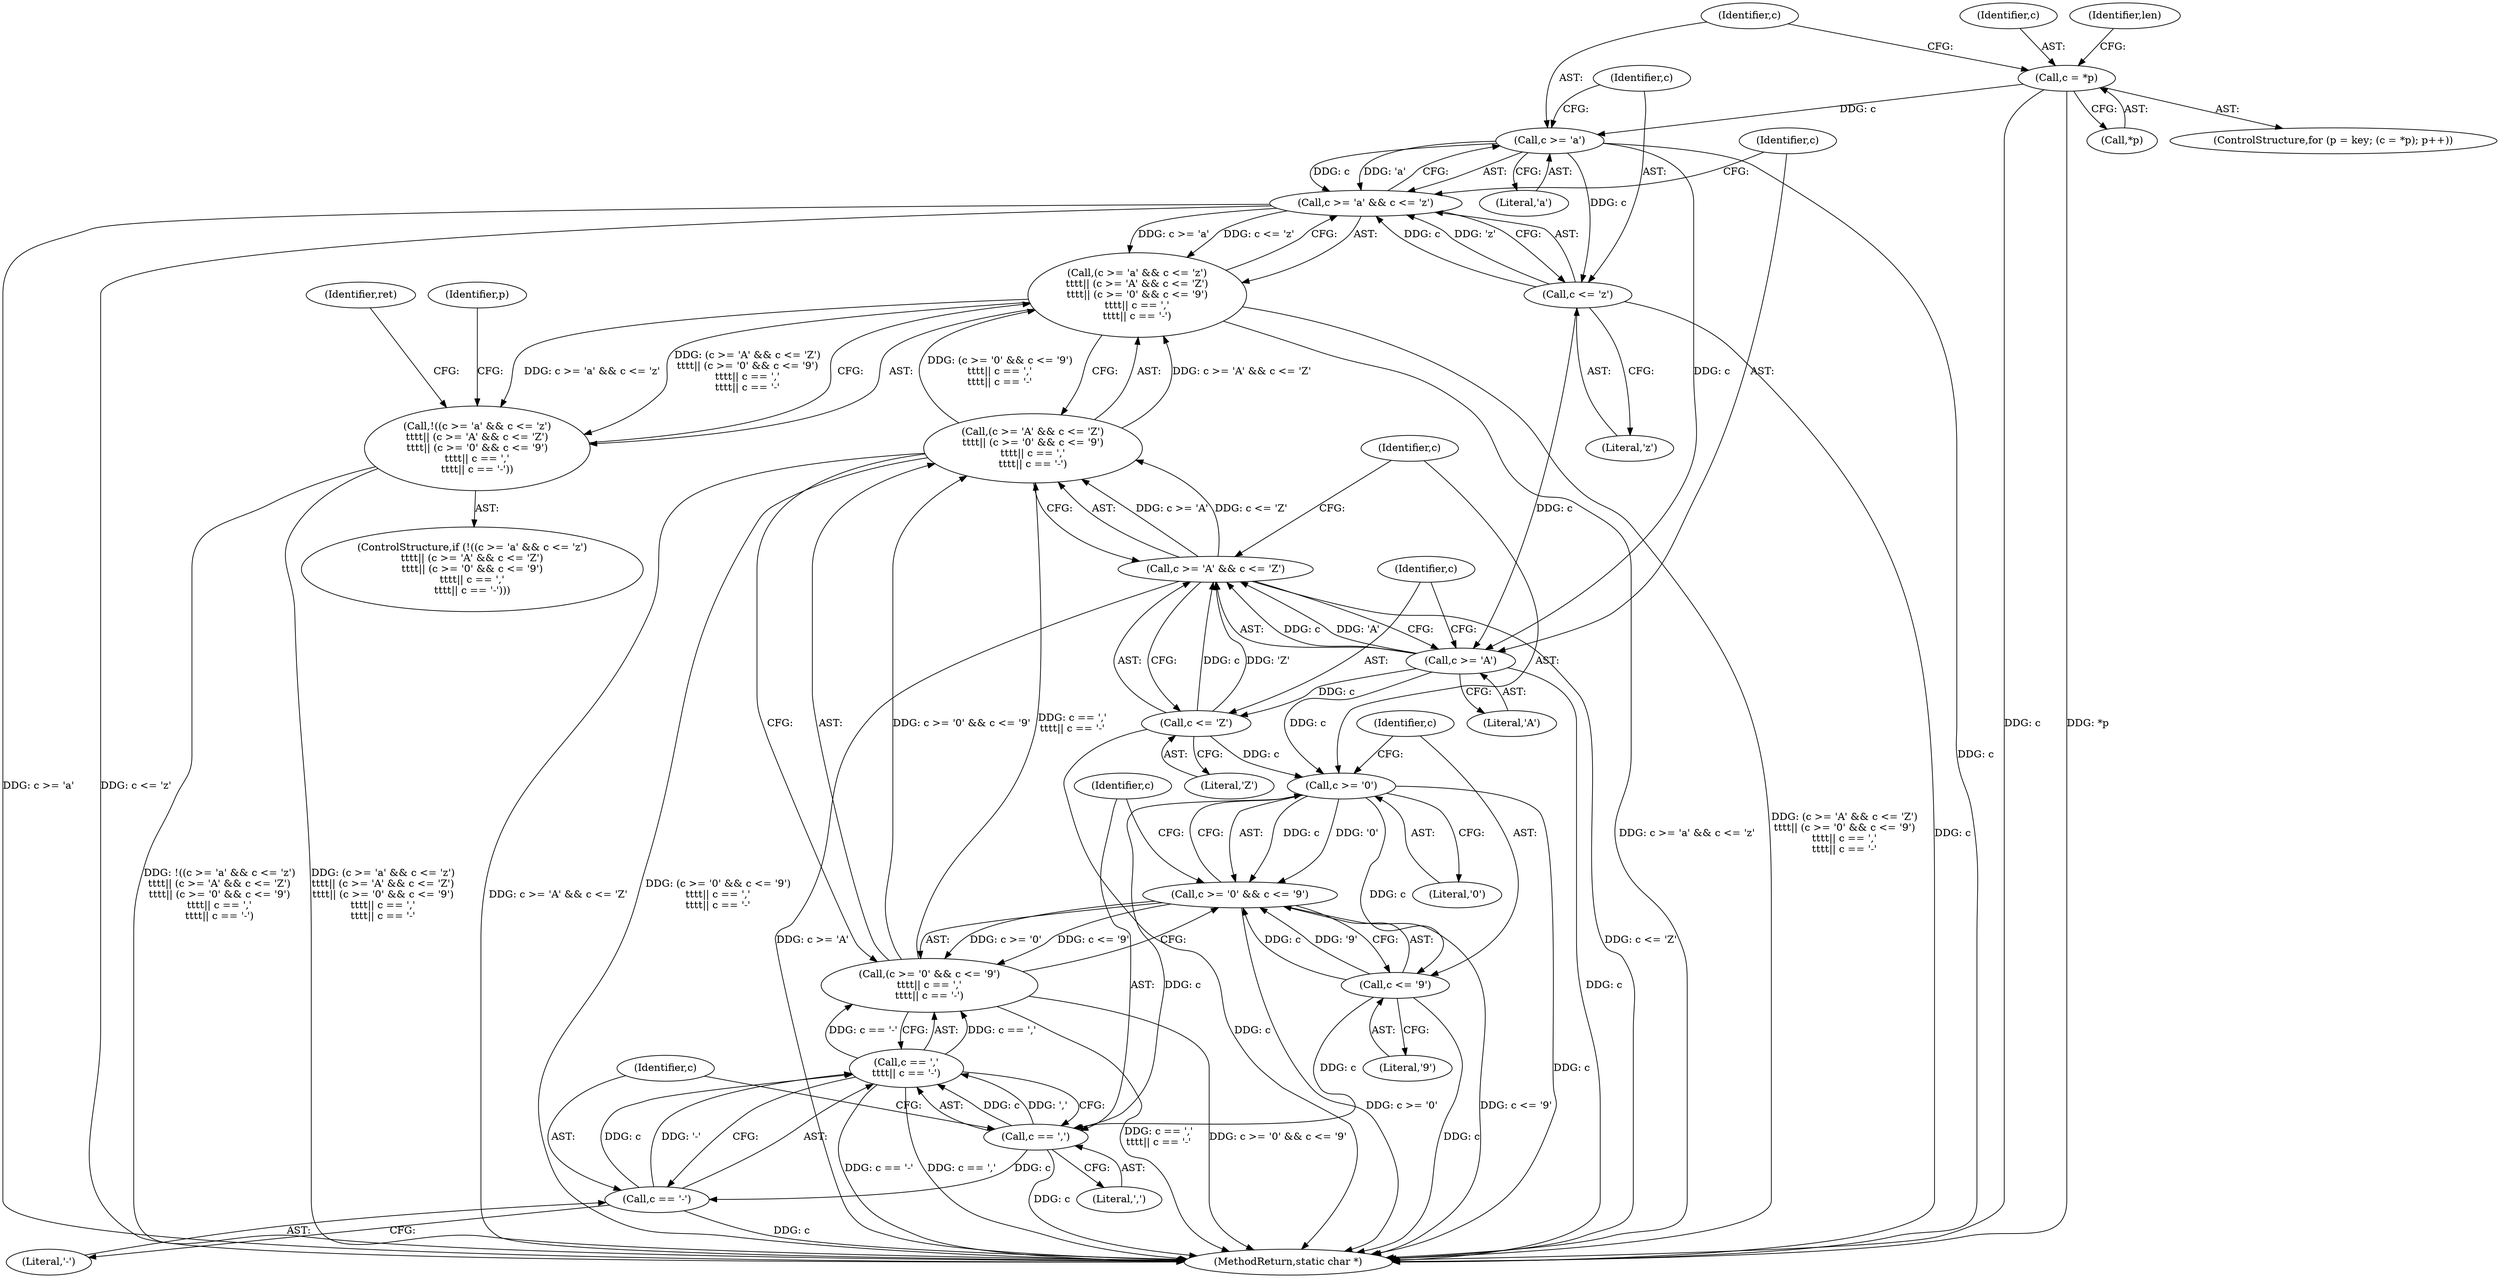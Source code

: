 digraph "0_php_25e8fcc88fa20dc9d4c47184471003f436927cde@pointer" {
"1000122" [label="(Call,c = *p)"];
"1000133" [label="(Call,c >= 'a')"];
"1000132" [label="(Call,c >= 'a' && c <= 'z')"];
"1000131" [label="(Call,(c >= 'a' && c <= 'z')\n\t\t\t\t|| (c >= 'A' && c <= 'Z')\n\t\t\t\t|| (c >= '0' && c <= '9')\n\t\t\t\t|| c == ','\n\t\t\t\t|| c == '-')"];
"1000130" [label="(Call,!((c >= 'a' && c <= 'z')\n\t\t\t\t|| (c >= 'A' && c <= 'Z')\n\t\t\t\t|| (c >= '0' && c <= '9')\n\t\t\t\t|| c == ','\n\t\t\t\t|| c == '-'))"];
"1000136" [label="(Call,c <= 'z')"];
"1000141" [label="(Call,c >= 'A')"];
"1000140" [label="(Call,c >= 'A' && c <= 'Z')"];
"1000139" [label="(Call,(c >= 'A' && c <= 'Z')\n\t\t\t\t|| (c >= '0' && c <= '9')\n\t\t\t\t|| c == ','\n\t\t\t\t|| c == '-')"];
"1000144" [label="(Call,c <= 'Z')"];
"1000149" [label="(Call,c >= '0')"];
"1000148" [label="(Call,c >= '0' && c <= '9')"];
"1000147" [label="(Call,(c >= '0' && c <= '9')\n\t\t\t\t|| c == ','\n\t\t\t\t|| c == '-')"];
"1000152" [label="(Call,c <= '9')"];
"1000156" [label="(Call,c == ',')"];
"1000155" [label="(Call,c == ','\n\t\t\t\t|| c == '-')"];
"1000159" [label="(Call,c == '-')"];
"1000150" [label="(Identifier,c)"];
"1000137" [label="(Identifier,c)"];
"1000124" [label="(Call,*p)"];
"1000141" [label="(Call,c >= 'A')"];
"1000149" [label="(Call,c >= '0')"];
"1000151" [label="(Literal,'0')"];
"1000147" [label="(Call,(c >= '0' && c <= '9')\n\t\t\t\t|| c == ','\n\t\t\t\t|| c == '-')"];
"1000146" [label="(Literal,'Z')"];
"1000504" [label="(MethodReturn,static char *)"];
"1000153" [label="(Identifier,c)"];
"1000160" [label="(Identifier,c)"];
"1000129" [label="(ControlStructure,if (!((c >= 'a' && c <= 'z')\n\t\t\t\t|| (c >= 'A' && c <= 'Z')\n\t\t\t\t|| (c >= '0' && c <= '9')\n\t\t\t\t|| c == ','\n\t\t\t\t|| c == '-')))"];
"1000156" [label="(Call,c == ',')"];
"1000164" [label="(Identifier,ret)"];
"1000122" [label="(Call,c = *p)"];
"1000127" [label="(Identifier,p)"];
"1000152" [label="(Call,c <= '9')"];
"1000118" [label="(ControlStructure,for (p = key; (c = *p); p++))"];
"1000157" [label="(Identifier,c)"];
"1000139" [label="(Call,(c >= 'A' && c <= 'Z')\n\t\t\t\t|| (c >= '0' && c <= '9')\n\t\t\t\t|| c == ','\n\t\t\t\t|| c == '-')"];
"1000159" [label="(Call,c == '-')"];
"1000161" [label="(Literal,'-')"];
"1000143" [label="(Literal,'A')"];
"1000136" [label="(Call,c <= 'z')"];
"1000131" [label="(Call,(c >= 'a' && c <= 'z')\n\t\t\t\t|| (c >= 'A' && c <= 'Z')\n\t\t\t\t|| (c >= '0' && c <= '9')\n\t\t\t\t|| c == ','\n\t\t\t\t|| c == '-')"];
"1000132" [label="(Call,c >= 'a' && c <= 'z')"];
"1000148" [label="(Call,c >= '0' && c <= '9')"];
"1000123" [label="(Identifier,c)"];
"1000133" [label="(Call,c >= 'a')"];
"1000155" [label="(Call,c == ','\n\t\t\t\t|| c == '-')"];
"1000158" [label="(Literal,',')"];
"1000138" [label="(Literal,'z')"];
"1000134" [label="(Identifier,c)"];
"1000145" [label="(Identifier,c)"];
"1000140" [label="(Call,c >= 'A' && c <= 'Z')"];
"1000154" [label="(Literal,'9')"];
"1000142" [label="(Identifier,c)"];
"1000135" [label="(Literal,'a')"];
"1000168" [label="(Identifier,len)"];
"1000144" [label="(Call,c <= 'Z')"];
"1000130" [label="(Call,!((c >= 'a' && c <= 'z')\n\t\t\t\t|| (c >= 'A' && c <= 'Z')\n\t\t\t\t|| (c >= '0' && c <= '9')\n\t\t\t\t|| c == ','\n\t\t\t\t|| c == '-'))"];
"1000122" -> "1000118"  [label="AST: "];
"1000122" -> "1000124"  [label="CFG: "];
"1000123" -> "1000122"  [label="AST: "];
"1000124" -> "1000122"  [label="AST: "];
"1000134" -> "1000122"  [label="CFG: "];
"1000168" -> "1000122"  [label="CFG: "];
"1000122" -> "1000504"  [label="DDG: c"];
"1000122" -> "1000504"  [label="DDG: *p"];
"1000122" -> "1000133"  [label="DDG: c"];
"1000133" -> "1000132"  [label="AST: "];
"1000133" -> "1000135"  [label="CFG: "];
"1000134" -> "1000133"  [label="AST: "];
"1000135" -> "1000133"  [label="AST: "];
"1000137" -> "1000133"  [label="CFG: "];
"1000132" -> "1000133"  [label="CFG: "];
"1000133" -> "1000504"  [label="DDG: c"];
"1000133" -> "1000132"  [label="DDG: c"];
"1000133" -> "1000132"  [label="DDG: 'a'"];
"1000133" -> "1000136"  [label="DDG: c"];
"1000133" -> "1000141"  [label="DDG: c"];
"1000132" -> "1000131"  [label="AST: "];
"1000132" -> "1000136"  [label="CFG: "];
"1000136" -> "1000132"  [label="AST: "];
"1000142" -> "1000132"  [label="CFG: "];
"1000131" -> "1000132"  [label="CFG: "];
"1000132" -> "1000504"  [label="DDG: c >= 'a'"];
"1000132" -> "1000504"  [label="DDG: c <= 'z'"];
"1000132" -> "1000131"  [label="DDG: c >= 'a'"];
"1000132" -> "1000131"  [label="DDG: c <= 'z'"];
"1000136" -> "1000132"  [label="DDG: c"];
"1000136" -> "1000132"  [label="DDG: 'z'"];
"1000131" -> "1000130"  [label="AST: "];
"1000131" -> "1000139"  [label="CFG: "];
"1000139" -> "1000131"  [label="AST: "];
"1000130" -> "1000131"  [label="CFG: "];
"1000131" -> "1000504"  [label="DDG: c >= 'a' && c <= 'z'"];
"1000131" -> "1000504"  [label="DDG: (c >= 'A' && c <= 'Z')\n\t\t\t\t|| (c >= '0' && c <= '9')\n\t\t\t\t|| c == ','\n\t\t\t\t|| c == '-'"];
"1000131" -> "1000130"  [label="DDG: c >= 'a' && c <= 'z'"];
"1000131" -> "1000130"  [label="DDG: (c >= 'A' && c <= 'Z')\n\t\t\t\t|| (c >= '0' && c <= '9')\n\t\t\t\t|| c == ','\n\t\t\t\t|| c == '-'"];
"1000139" -> "1000131"  [label="DDG: c >= 'A' && c <= 'Z'"];
"1000139" -> "1000131"  [label="DDG: (c >= '0' && c <= '9')\n\t\t\t\t|| c == ','\n\t\t\t\t|| c == '-'"];
"1000130" -> "1000129"  [label="AST: "];
"1000164" -> "1000130"  [label="CFG: "];
"1000127" -> "1000130"  [label="CFG: "];
"1000130" -> "1000504"  [label="DDG: !((c >= 'a' && c <= 'z')\n\t\t\t\t|| (c >= 'A' && c <= 'Z')\n\t\t\t\t|| (c >= '0' && c <= '9')\n\t\t\t\t|| c == ','\n\t\t\t\t|| c == '-')"];
"1000130" -> "1000504"  [label="DDG: (c >= 'a' && c <= 'z')\n\t\t\t\t|| (c >= 'A' && c <= 'Z')\n\t\t\t\t|| (c >= '0' && c <= '9')\n\t\t\t\t|| c == ','\n\t\t\t\t|| c == '-'"];
"1000136" -> "1000138"  [label="CFG: "];
"1000137" -> "1000136"  [label="AST: "];
"1000138" -> "1000136"  [label="AST: "];
"1000136" -> "1000504"  [label="DDG: c"];
"1000136" -> "1000141"  [label="DDG: c"];
"1000141" -> "1000140"  [label="AST: "];
"1000141" -> "1000143"  [label="CFG: "];
"1000142" -> "1000141"  [label="AST: "];
"1000143" -> "1000141"  [label="AST: "];
"1000145" -> "1000141"  [label="CFG: "];
"1000140" -> "1000141"  [label="CFG: "];
"1000141" -> "1000504"  [label="DDG: c"];
"1000141" -> "1000140"  [label="DDG: c"];
"1000141" -> "1000140"  [label="DDG: 'A'"];
"1000141" -> "1000144"  [label="DDG: c"];
"1000141" -> "1000149"  [label="DDG: c"];
"1000140" -> "1000139"  [label="AST: "];
"1000140" -> "1000144"  [label="CFG: "];
"1000144" -> "1000140"  [label="AST: "];
"1000150" -> "1000140"  [label="CFG: "];
"1000139" -> "1000140"  [label="CFG: "];
"1000140" -> "1000504"  [label="DDG: c >= 'A'"];
"1000140" -> "1000504"  [label="DDG: c <= 'Z'"];
"1000140" -> "1000139"  [label="DDG: c >= 'A'"];
"1000140" -> "1000139"  [label="DDG: c <= 'Z'"];
"1000144" -> "1000140"  [label="DDG: c"];
"1000144" -> "1000140"  [label="DDG: 'Z'"];
"1000139" -> "1000147"  [label="CFG: "];
"1000147" -> "1000139"  [label="AST: "];
"1000139" -> "1000504"  [label="DDG: c >= 'A' && c <= 'Z'"];
"1000139" -> "1000504"  [label="DDG: (c >= '0' && c <= '9')\n\t\t\t\t|| c == ','\n\t\t\t\t|| c == '-'"];
"1000147" -> "1000139"  [label="DDG: c >= '0' && c <= '9'"];
"1000147" -> "1000139"  [label="DDG: c == ','\n\t\t\t\t|| c == '-'"];
"1000144" -> "1000146"  [label="CFG: "];
"1000145" -> "1000144"  [label="AST: "];
"1000146" -> "1000144"  [label="AST: "];
"1000144" -> "1000504"  [label="DDG: c"];
"1000144" -> "1000149"  [label="DDG: c"];
"1000149" -> "1000148"  [label="AST: "];
"1000149" -> "1000151"  [label="CFG: "];
"1000150" -> "1000149"  [label="AST: "];
"1000151" -> "1000149"  [label="AST: "];
"1000153" -> "1000149"  [label="CFG: "];
"1000148" -> "1000149"  [label="CFG: "];
"1000149" -> "1000504"  [label="DDG: c"];
"1000149" -> "1000148"  [label="DDG: c"];
"1000149" -> "1000148"  [label="DDG: '0'"];
"1000149" -> "1000152"  [label="DDG: c"];
"1000149" -> "1000156"  [label="DDG: c"];
"1000148" -> "1000147"  [label="AST: "];
"1000148" -> "1000152"  [label="CFG: "];
"1000152" -> "1000148"  [label="AST: "];
"1000157" -> "1000148"  [label="CFG: "];
"1000147" -> "1000148"  [label="CFG: "];
"1000148" -> "1000504"  [label="DDG: c <= '9'"];
"1000148" -> "1000504"  [label="DDG: c >= '0'"];
"1000148" -> "1000147"  [label="DDG: c >= '0'"];
"1000148" -> "1000147"  [label="DDG: c <= '9'"];
"1000152" -> "1000148"  [label="DDG: c"];
"1000152" -> "1000148"  [label="DDG: '9'"];
"1000147" -> "1000155"  [label="CFG: "];
"1000155" -> "1000147"  [label="AST: "];
"1000147" -> "1000504"  [label="DDG: c == ','\n\t\t\t\t|| c == '-'"];
"1000147" -> "1000504"  [label="DDG: c >= '0' && c <= '9'"];
"1000155" -> "1000147"  [label="DDG: c == ','"];
"1000155" -> "1000147"  [label="DDG: c == '-'"];
"1000152" -> "1000154"  [label="CFG: "];
"1000153" -> "1000152"  [label="AST: "];
"1000154" -> "1000152"  [label="AST: "];
"1000152" -> "1000504"  [label="DDG: c"];
"1000152" -> "1000156"  [label="DDG: c"];
"1000156" -> "1000155"  [label="AST: "];
"1000156" -> "1000158"  [label="CFG: "];
"1000157" -> "1000156"  [label="AST: "];
"1000158" -> "1000156"  [label="AST: "];
"1000160" -> "1000156"  [label="CFG: "];
"1000155" -> "1000156"  [label="CFG: "];
"1000156" -> "1000504"  [label="DDG: c"];
"1000156" -> "1000155"  [label="DDG: c"];
"1000156" -> "1000155"  [label="DDG: ','"];
"1000156" -> "1000159"  [label="DDG: c"];
"1000155" -> "1000159"  [label="CFG: "];
"1000159" -> "1000155"  [label="AST: "];
"1000155" -> "1000504"  [label="DDG: c == '-'"];
"1000155" -> "1000504"  [label="DDG: c == ','"];
"1000159" -> "1000155"  [label="DDG: c"];
"1000159" -> "1000155"  [label="DDG: '-'"];
"1000159" -> "1000161"  [label="CFG: "];
"1000160" -> "1000159"  [label="AST: "];
"1000161" -> "1000159"  [label="AST: "];
"1000159" -> "1000504"  [label="DDG: c"];
}
